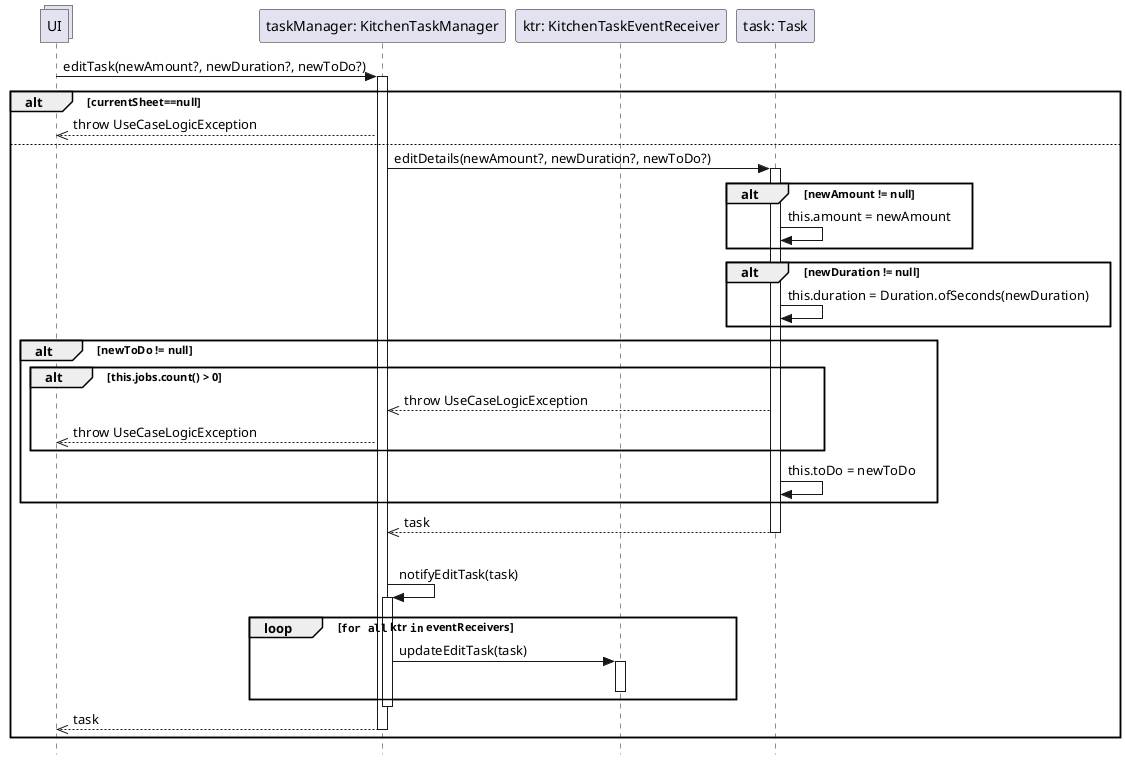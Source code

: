 @startuml Operazione 5
skinparam Style strictuml

collections UI

participant "taskManager: KitchenTaskManager" as tm
participant "ktr: KitchenTaskEventReceiver" as ktr

UI -> tm: editTask(newAmount?, newDuration?, newToDo?)
activate tm

participant "task: Task" as task

alt currentSheet==null
    UI <<-- tm: throw UseCaseLogicException
else
    tm -> task: editDetails(newAmount?, newDuration?, newToDo?)
    activate task

    alt newAmount != null
        task -> task: this.amount = newAmount
    end

    alt newDuration != null
        task -> task: this.duration = Duration.ofSeconds(newDuration)
    end

    alt newToDo != null
        alt this.jobs.count() > 0
            tm <<-- task: throw UseCaseLogicException
            UI <<-- tm: throw UseCaseLogicException
        end

        task -> task: this.toDo = newToDo
    end

    tm <<--task: task
    deactivate task
    |||
    tm -> tm: notifyEditTask(task)
    activate tm
    loop ""for all"" ktr ""in"" eventReceivers
        tm -> ktr : updateEditTask(task)
        activate ktr
        deactivate ktr
    end
    deactivate tm

    UI <<-- tm: task
    deactivate tm

end
@enduml
